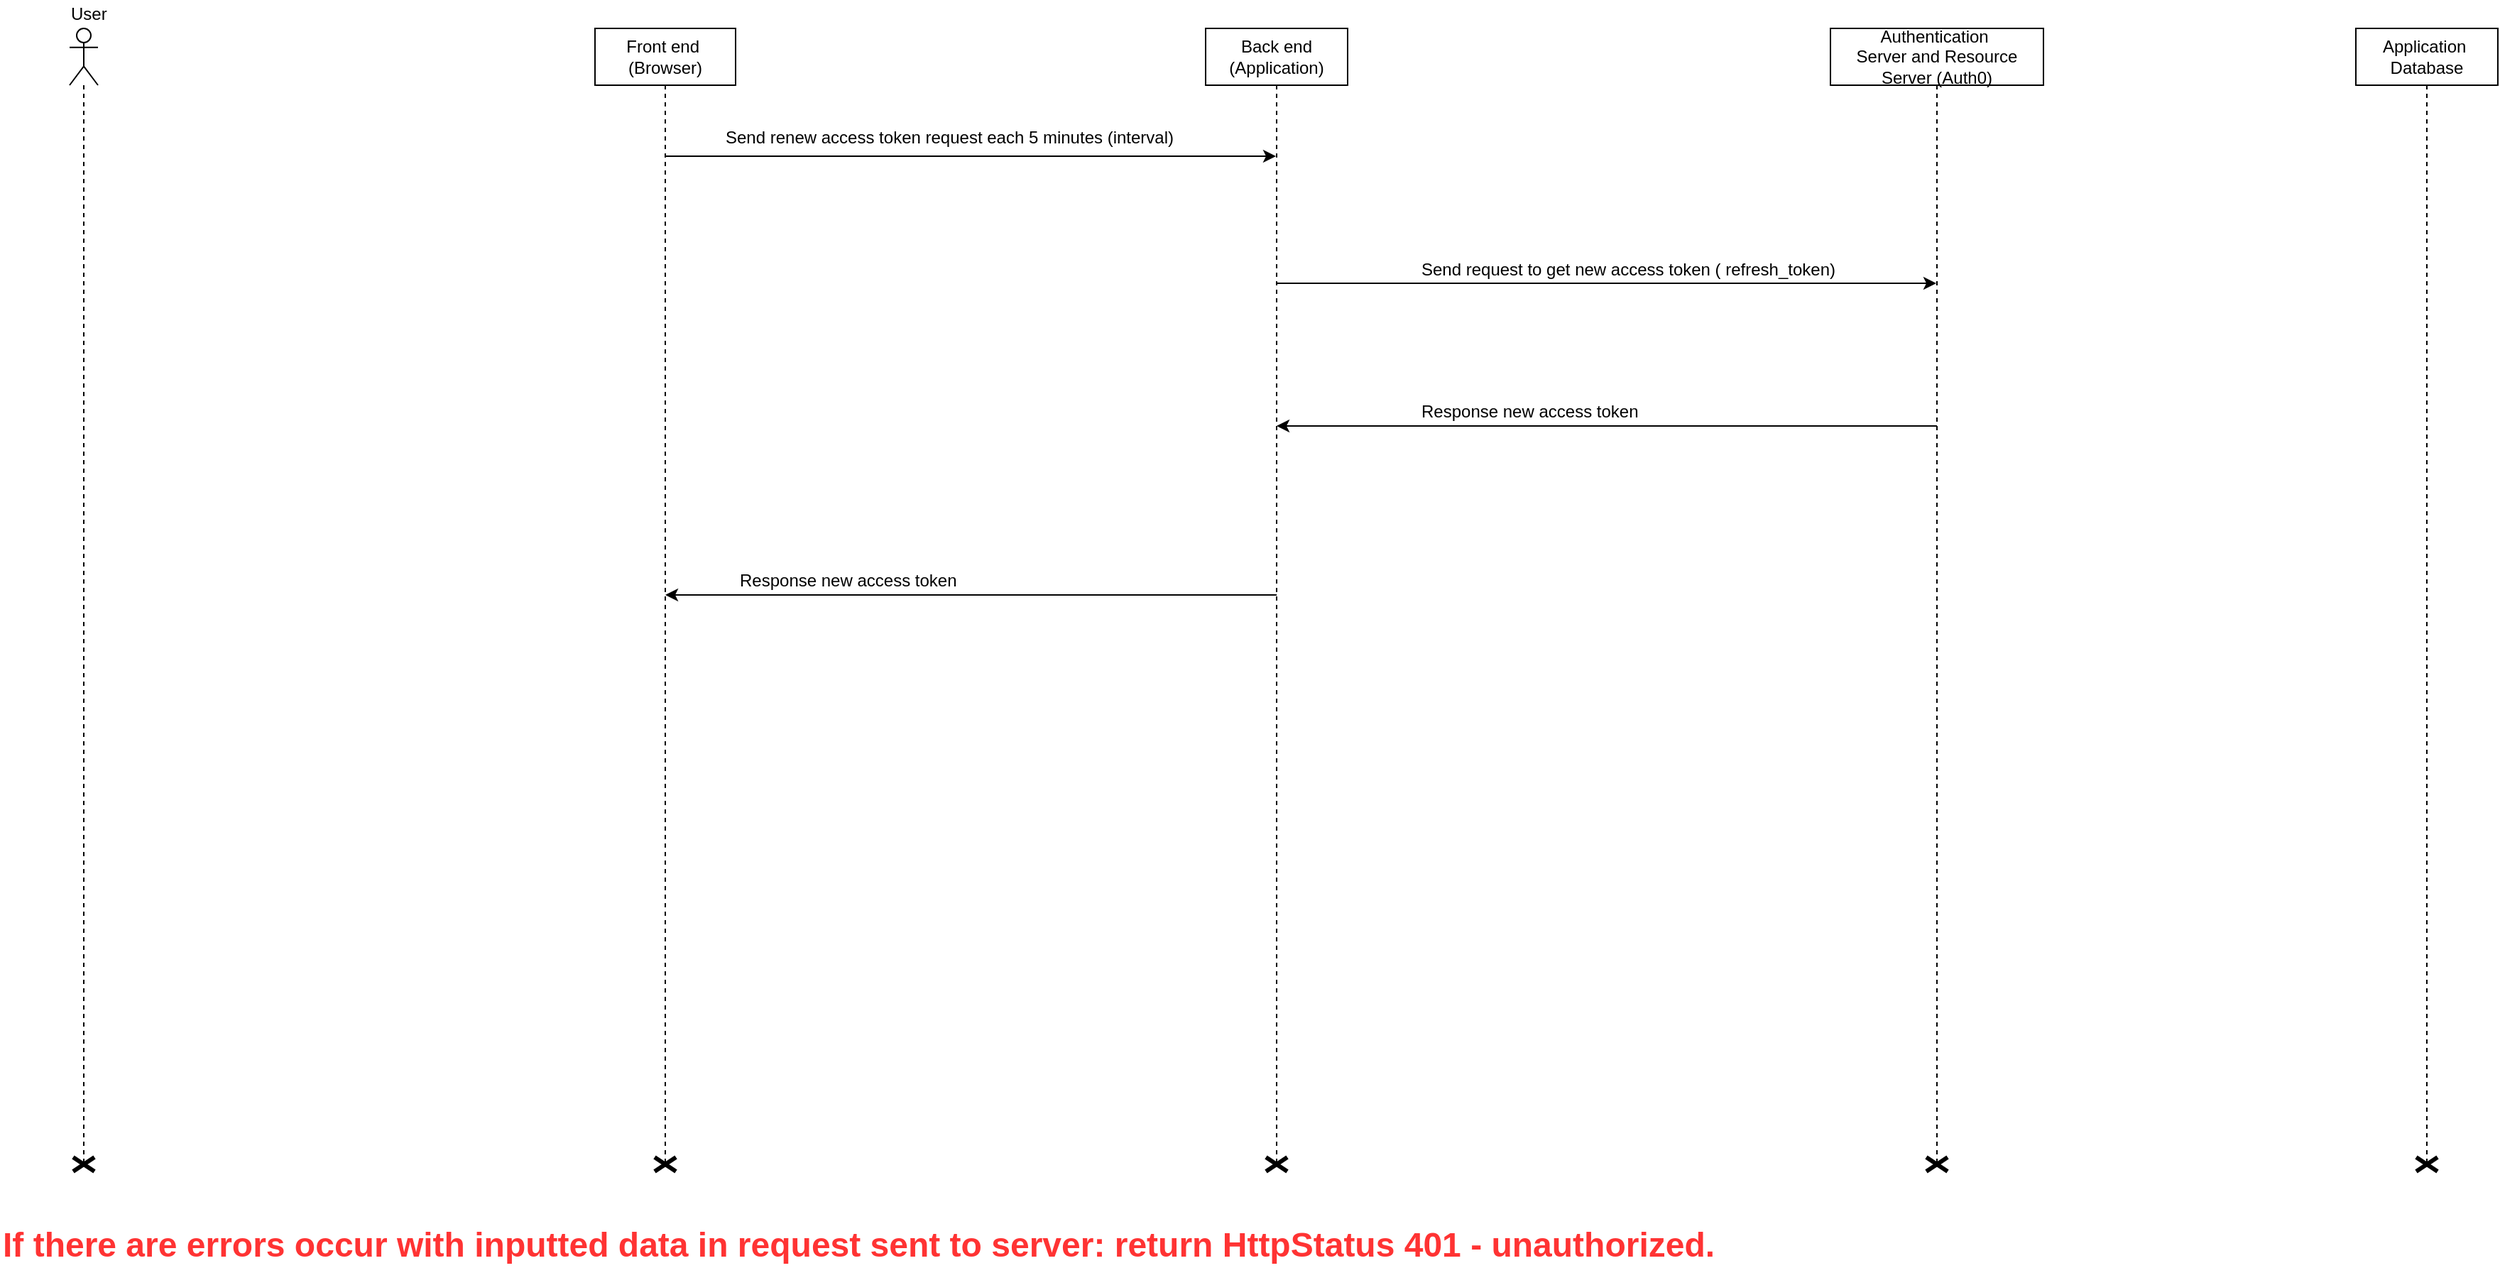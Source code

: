 <mxfile version="10.7.7" type="github"><diagram id="8f9SwmYJadJJ9OUJqS-p" name="Page-1"><mxGraphModel dx="1392" dy="787" grid="1" gridSize="10" guides="1" tooltips="1" connect="1" arrows="1" fold="1" page="1" pageScale="1" pageWidth="827" pageHeight="1169" math="0" shadow="0"><root><mxCell id="0"/><mxCell id="1" parent="0"/><mxCell id="s56Tv83h4Jr4sk0M9oh4-1" style="edgeStyle=orthogonalEdgeStyle;rounded=0;orthogonalLoop=1;jettySize=auto;html=1;" edge="1" parent="1" source="s56Tv83h4Jr4sk0M9oh4-2" target="s56Tv83h4Jr4sk0M9oh4-5"><mxGeometry relative="1" as="geometry"><Array as="points"><mxPoint x="790" y="130"/><mxPoint x="790" y="130"/></Array></mxGeometry></mxCell><mxCell id="s56Tv83h4Jr4sk0M9oh4-2" value="Front end&amp;nbsp;&lt;br&gt;(Browser)&lt;br&gt;" style="shape=umlLifeline;perimeter=lifelinePerimeter;whiteSpace=wrap;html=1;container=1;collapsible=0;recursiveResize=0;outlineConnect=0;" vertex="1" parent="1"><mxGeometry x="520" y="40" width="99" height="800" as="geometry"/></mxCell><mxCell id="s56Tv83h4Jr4sk0M9oh4-3" value="Authentication&amp;nbsp;&lt;br&gt;Server and Resource Server (Auth0)&lt;br&gt;" style="shape=umlLifeline;perimeter=lifelinePerimeter;whiteSpace=wrap;html=1;container=1;collapsible=0;recursiveResize=0;outlineConnect=0;" vertex="1" parent="1"><mxGeometry x="1390" y="40" width="150" height="800" as="geometry"/></mxCell><mxCell id="s56Tv83h4Jr4sk0M9oh4-4" style="edgeStyle=orthogonalEdgeStyle;rounded=0;orthogonalLoop=1;jettySize=auto;html=1;" edge="1" parent="1"><mxGeometry relative="1" as="geometry"><Array as="points"><mxPoint x="920.5" y="439"/><mxPoint x="920.5" y="439"/></Array><mxPoint x="1000" y="439" as="sourcePoint"/><mxPoint x="569.5" y="439" as="targetPoint"/></mxGeometry></mxCell><mxCell id="s56Tv83h4Jr4sk0M9oh4-5" value="Back end&lt;br&gt;(Application)&lt;br&gt;" style="shape=umlLifeline;perimeter=lifelinePerimeter;whiteSpace=wrap;html=1;container=1;collapsible=0;recursiveResize=0;outlineConnect=0;" vertex="1" parent="1"><mxGeometry x="950" y="40" width="100" height="800" as="geometry"/></mxCell><mxCell id="s56Tv83h4Jr4sk0M9oh4-6" value="Send renew access token request each 5 minutes (interval)&lt;br&gt;&lt;br&gt;" style="text;html=1;resizable=0;points=[];autosize=1;align=left;verticalAlign=top;spacingTop=-4;" vertex="1" parent="1"><mxGeometry x="610" y="107" width="330" height="30" as="geometry"/></mxCell><mxCell id="s56Tv83h4Jr4sk0M9oh4-7" value="" style="shape=umlLifeline;participant=umlActor;perimeter=lifelinePerimeter;whiteSpace=wrap;html=1;container=1;collapsible=0;recursiveResize=0;verticalAlign=top;spacingTop=36;labelBackgroundColor=#ffffff;outlineConnect=0;" vertex="1" parent="1"><mxGeometry x="150" y="40" width="20" height="800" as="geometry"/></mxCell><mxCell id="s56Tv83h4Jr4sk0M9oh4-8" value="User&amp;nbsp;&lt;br&gt;" style="text;html=1;resizable=0;points=[];autosize=1;align=left;verticalAlign=top;spacingTop=-4;" vertex="1" parent="1"><mxGeometry x="149" y="20" width="40" height="20" as="geometry"/></mxCell><mxCell id="s56Tv83h4Jr4sk0M9oh4-10" value="Application&amp;nbsp;&lt;br&gt;Database&lt;br&gt;" style="shape=umlLifeline;perimeter=lifelinePerimeter;whiteSpace=wrap;html=1;container=1;collapsible=0;recursiveResize=0;outlineConnect=0;" vertex="1" parent="1"><mxGeometry x="1760" y="40" width="100" height="800" as="geometry"/></mxCell><mxCell id="s56Tv83h4Jr4sk0M9oh4-11" value="Response new access token&lt;br&gt;" style="text;html=1;resizable=0;points=[];autosize=1;align=left;verticalAlign=top;spacingTop=-4;" vertex="1" parent="1"><mxGeometry x="619.5" y="419" width="170" height="20" as="geometry"/></mxCell><mxCell id="s56Tv83h4Jr4sk0M9oh4-12" value="&lt;font style=&quot;font-size: 24px&quot; color=&quot;#ff3333&quot;&gt;If there are errors occur with inputted data in request sent to server: return HttpStatus 401 - unauthorized.&lt;/font&gt;&lt;br&gt;" style="text;html=1;resizable=0;points=[];autosize=1;align=left;verticalAlign=top;spacingTop=-4;fontStyle=1" vertex="1" parent="1"><mxGeometry x="101" y="880" width="1130" height="20" as="geometry"/></mxCell><mxCell id="s56Tv83h4Jr4sk0M9oh4-15" style="edgeStyle=orthogonalEdgeStyle;rounded=0;orthogonalLoop=1;jettySize=auto;html=1;" edge="1" parent="1"><mxGeometry relative="1" as="geometry"><Array as="points"><mxPoint x="1230" y="219"/><mxPoint x="1230" y="219"/></Array><mxPoint x="999.5" y="219.5" as="sourcePoint"/><mxPoint x="1464.5" y="219.5" as="targetPoint"/></mxGeometry></mxCell><mxCell id="s56Tv83h4Jr4sk0M9oh4-16" value="Send request to get new access token ( refresh_token)&lt;br&gt;" style="text;html=1;resizable=0;points=[];autosize=1;align=left;verticalAlign=top;spacingTop=-4;" vertex="1" parent="1"><mxGeometry x="1100" y="200" width="310" height="20" as="geometry"/></mxCell><mxCell id="s56Tv83h4Jr4sk0M9oh4-17" style="edgeStyle=orthogonalEdgeStyle;rounded=0;orthogonalLoop=1;jettySize=auto;html=1;" edge="1" parent="1"><mxGeometry relative="1" as="geometry"><Array as="points"><mxPoint x="1220.5" y="320"/><mxPoint x="1220.5" y="320"/></Array><mxPoint x="1465" y="320" as="sourcePoint"/><mxPoint x="1000" y="320" as="targetPoint"/></mxGeometry></mxCell><mxCell id="s56Tv83h4Jr4sk0M9oh4-18" value="Response new access token&lt;br&gt;" style="text;html=1;resizable=0;points=[];autosize=1;align=left;verticalAlign=top;spacingTop=-4;" vertex="1" parent="1"><mxGeometry x="1100" y="300" width="170" height="20" as="geometry"/></mxCell><mxCell id="s56Tv83h4Jr4sk0M9oh4-19" value="" style="shape=umlDestroy;whiteSpace=wrap;html=1;strokeWidth=3;" vertex="1" parent="1"><mxGeometry x="1457.5" y="835" width="15" height="10" as="geometry"/></mxCell><mxCell id="s56Tv83h4Jr4sk0M9oh4-20" value="" style="shape=umlDestroy;whiteSpace=wrap;html=1;strokeWidth=3;" vertex="1" parent="1"><mxGeometry x="152.5" y="835" width="15" height="10" as="geometry"/></mxCell><mxCell id="s56Tv83h4Jr4sk0M9oh4-21" value="" style="shape=umlDestroy;whiteSpace=wrap;html=1;strokeWidth=3;" vertex="1" parent="1"><mxGeometry x="562" y="835" width="15" height="10" as="geometry"/></mxCell><mxCell id="s56Tv83h4Jr4sk0M9oh4-22" value="" style="shape=umlDestroy;whiteSpace=wrap;html=1;strokeWidth=3;" vertex="1" parent="1"><mxGeometry x="992.5" y="835" width="15" height="10" as="geometry"/></mxCell><mxCell id="s56Tv83h4Jr4sk0M9oh4-23" value="" style="shape=umlDestroy;whiteSpace=wrap;html=1;strokeWidth=3;" vertex="1" parent="1"><mxGeometry x="1802.5" y="835" width="15" height="10" as="geometry"/></mxCell></root></mxGraphModel></diagram></mxfile>